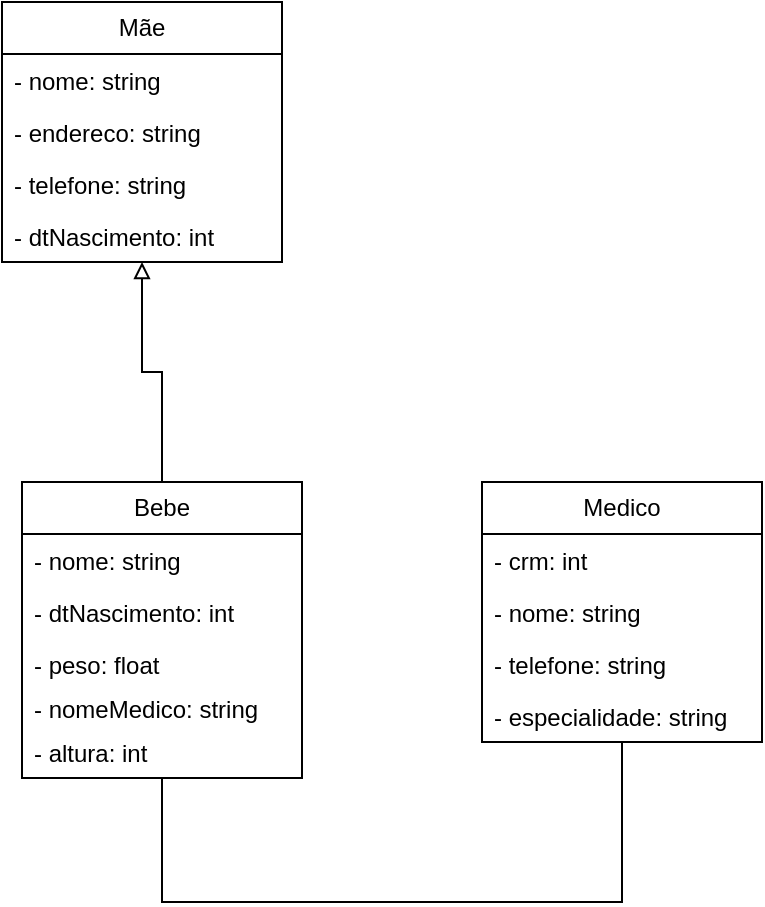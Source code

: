 <mxfile version="21.7.1" type="device">
  <diagram name="Página-1" id="hqc3-MoI8t2VmO6wW9GX">
    <mxGraphModel dx="1009" dy="573" grid="1" gridSize="10" guides="1" tooltips="1" connect="1" arrows="1" fold="1" page="1" pageScale="1" pageWidth="827" pageHeight="1169" math="0" shadow="0">
      <root>
        <mxCell id="0" />
        <mxCell id="1" parent="0" />
        <mxCell id="t888_z6J1brj6uDCKp1N-23" style="edgeStyle=orthogonalEdgeStyle;rounded=0;orthogonalLoop=1;jettySize=auto;html=1;endArrow=block;endFill=0;" parent="1" source="t888_z6J1brj6uDCKp1N-1" target="t888_z6J1brj6uDCKp1N-13" edge="1">
          <mxGeometry relative="1" as="geometry" />
        </mxCell>
        <mxCell id="t888_z6J1brj6uDCKp1N-24" style="edgeStyle=orthogonalEdgeStyle;rounded=0;orthogonalLoop=1;jettySize=auto;html=1;endArrow=none;endFill=0;" parent="1" source="t888_z6J1brj6uDCKp1N-1" target="t888_z6J1brj6uDCKp1N-18" edge="1">
          <mxGeometry relative="1" as="geometry">
            <Array as="points">
              <mxPoint x="380" y="490" />
              <mxPoint x="610" y="490" />
            </Array>
          </mxGeometry>
        </mxCell>
        <mxCell id="t888_z6J1brj6uDCKp1N-1" value="Bebe" style="swimlane;fontStyle=0;childLayout=stackLayout;horizontal=1;startSize=26;fillColor=none;horizontalStack=0;resizeParent=1;resizeParentMax=0;resizeLast=0;collapsible=1;marginBottom=0;whiteSpace=wrap;html=1;" parent="1" vertex="1">
          <mxGeometry x="310" y="280" width="140" height="148" as="geometry" />
        </mxCell>
        <mxCell id="t888_z6J1brj6uDCKp1N-2" value="- nome: string" style="text;strokeColor=none;fillColor=none;align=left;verticalAlign=top;spacingLeft=4;spacingRight=4;overflow=hidden;rotatable=0;points=[[0,0.5],[1,0.5]];portConstraint=eastwest;whiteSpace=wrap;html=1;" parent="t888_z6J1brj6uDCKp1N-1" vertex="1">
          <mxGeometry y="26" width="140" height="26" as="geometry" />
        </mxCell>
        <mxCell id="t888_z6J1brj6uDCKp1N-3" value="- dtNascimento: int&amp;nbsp;" style="text;strokeColor=none;fillColor=none;align=left;verticalAlign=top;spacingLeft=4;spacingRight=4;overflow=hidden;rotatable=0;points=[[0,0.5],[1,0.5]];portConstraint=eastwest;whiteSpace=wrap;html=1;" parent="t888_z6J1brj6uDCKp1N-1" vertex="1">
          <mxGeometry y="52" width="140" height="26" as="geometry" />
        </mxCell>
        <mxCell id="t888_z6J1brj6uDCKp1N-4" value="- peso: float" style="text;strokeColor=none;fillColor=none;align=left;verticalAlign=top;spacingLeft=4;spacingRight=4;overflow=hidden;rotatable=0;points=[[0,0.5],[1,0.5]];portConstraint=eastwest;whiteSpace=wrap;html=1;" parent="t888_z6J1brj6uDCKp1N-1" vertex="1">
          <mxGeometry y="78" width="140" height="22" as="geometry" />
        </mxCell>
        <mxCell id="t888_z6J1brj6uDCKp1N-11" value="- nomeMedico: string" style="text;strokeColor=none;fillColor=none;align=left;verticalAlign=top;spacingLeft=4;spacingRight=4;overflow=hidden;rotatable=0;points=[[0,0.5],[1,0.5]];portConstraint=eastwest;whiteSpace=wrap;html=1;" parent="t888_z6J1brj6uDCKp1N-1" vertex="1">
          <mxGeometry y="100" width="140" height="22" as="geometry" />
        </mxCell>
        <mxCell id="t888_z6J1brj6uDCKp1N-12" value="- altura: int&amp;nbsp;" style="text;strokeColor=none;fillColor=none;align=left;verticalAlign=top;spacingLeft=4;spacingRight=4;overflow=hidden;rotatable=0;points=[[0,0.5],[1,0.5]];portConstraint=eastwest;whiteSpace=wrap;html=1;" parent="t888_z6J1brj6uDCKp1N-1" vertex="1">
          <mxGeometry y="122" width="140" height="26" as="geometry" />
        </mxCell>
        <mxCell id="t888_z6J1brj6uDCKp1N-13" value="Mãe" style="swimlane;fontStyle=0;childLayout=stackLayout;horizontal=1;startSize=26;fillColor=none;horizontalStack=0;resizeParent=1;resizeParentMax=0;resizeLast=0;collapsible=1;marginBottom=0;whiteSpace=wrap;html=1;" parent="1" vertex="1">
          <mxGeometry x="300" y="40" width="140" height="130" as="geometry" />
        </mxCell>
        <mxCell id="t888_z6J1brj6uDCKp1N-14" value="- nome: string" style="text;strokeColor=none;fillColor=none;align=left;verticalAlign=top;spacingLeft=4;spacingRight=4;overflow=hidden;rotatable=0;points=[[0,0.5],[1,0.5]];portConstraint=eastwest;whiteSpace=wrap;html=1;" parent="t888_z6J1brj6uDCKp1N-13" vertex="1">
          <mxGeometry y="26" width="140" height="26" as="geometry" />
        </mxCell>
        <mxCell id="t888_z6J1brj6uDCKp1N-15" value="- endereco: string&amp;nbsp;" style="text;strokeColor=none;fillColor=none;align=left;verticalAlign=top;spacingLeft=4;spacingRight=4;overflow=hidden;rotatable=0;points=[[0,0.5],[1,0.5]];portConstraint=eastwest;whiteSpace=wrap;html=1;" parent="t888_z6J1brj6uDCKp1N-13" vertex="1">
          <mxGeometry y="52" width="140" height="26" as="geometry" />
        </mxCell>
        <mxCell id="t888_z6J1brj6uDCKp1N-16" value="- telefone: string" style="text;strokeColor=none;fillColor=none;align=left;verticalAlign=top;spacingLeft=4;spacingRight=4;overflow=hidden;rotatable=0;points=[[0,0.5],[1,0.5]];portConstraint=eastwest;whiteSpace=wrap;html=1;" parent="t888_z6J1brj6uDCKp1N-13" vertex="1">
          <mxGeometry y="78" width="140" height="26" as="geometry" />
        </mxCell>
        <mxCell id="t888_z6J1brj6uDCKp1N-17" value="- dtNascimento: int&amp;nbsp;" style="text;strokeColor=none;fillColor=none;align=left;verticalAlign=top;spacingLeft=4;spacingRight=4;overflow=hidden;rotatable=0;points=[[0,0.5],[1,0.5]];portConstraint=eastwest;whiteSpace=wrap;html=1;" parent="t888_z6J1brj6uDCKp1N-13" vertex="1">
          <mxGeometry y="104" width="140" height="26" as="geometry" />
        </mxCell>
        <mxCell id="t888_z6J1brj6uDCKp1N-18" value="Medico" style="swimlane;fontStyle=0;childLayout=stackLayout;horizontal=1;startSize=26;fillColor=none;horizontalStack=0;resizeParent=1;resizeParentMax=0;resizeLast=0;collapsible=1;marginBottom=0;whiteSpace=wrap;html=1;" parent="1" vertex="1">
          <mxGeometry x="540" y="280" width="140" height="130" as="geometry" />
        </mxCell>
        <mxCell id="t888_z6J1brj6uDCKp1N-19" value="- crm: int&amp;nbsp;" style="text;strokeColor=none;fillColor=none;align=left;verticalAlign=top;spacingLeft=4;spacingRight=4;overflow=hidden;rotatable=0;points=[[0,0.5],[1,0.5]];portConstraint=eastwest;whiteSpace=wrap;html=1;" parent="t888_z6J1brj6uDCKp1N-18" vertex="1">
          <mxGeometry y="26" width="140" height="26" as="geometry" />
        </mxCell>
        <mxCell id="t888_z6J1brj6uDCKp1N-20" value="- nome: string&amp;nbsp;" style="text;strokeColor=none;fillColor=none;align=left;verticalAlign=top;spacingLeft=4;spacingRight=4;overflow=hidden;rotatable=0;points=[[0,0.5],[1,0.5]];portConstraint=eastwest;whiteSpace=wrap;html=1;" parent="t888_z6J1brj6uDCKp1N-18" vertex="1">
          <mxGeometry y="52" width="140" height="26" as="geometry" />
        </mxCell>
        <mxCell id="t888_z6J1brj6uDCKp1N-21" value="- telefone: string&lt;span style=&quot;white-space: pre;&quot;&gt;&#x9;&lt;/span&gt;&lt;br&gt;" style="text;strokeColor=none;fillColor=none;align=left;verticalAlign=top;spacingLeft=4;spacingRight=4;overflow=hidden;rotatable=0;points=[[0,0.5],[1,0.5]];portConstraint=eastwest;whiteSpace=wrap;html=1;" parent="t888_z6J1brj6uDCKp1N-18" vertex="1">
          <mxGeometry y="78" width="140" height="26" as="geometry" />
        </mxCell>
        <mxCell id="t888_z6J1brj6uDCKp1N-22" value="- especialidade: string" style="text;strokeColor=none;fillColor=none;align=left;verticalAlign=top;spacingLeft=4;spacingRight=4;overflow=hidden;rotatable=0;points=[[0,0.5],[1,0.5]];portConstraint=eastwest;whiteSpace=wrap;html=1;" parent="t888_z6J1brj6uDCKp1N-18" vertex="1">
          <mxGeometry y="104" width="140" height="26" as="geometry" />
        </mxCell>
      </root>
    </mxGraphModel>
  </diagram>
</mxfile>
